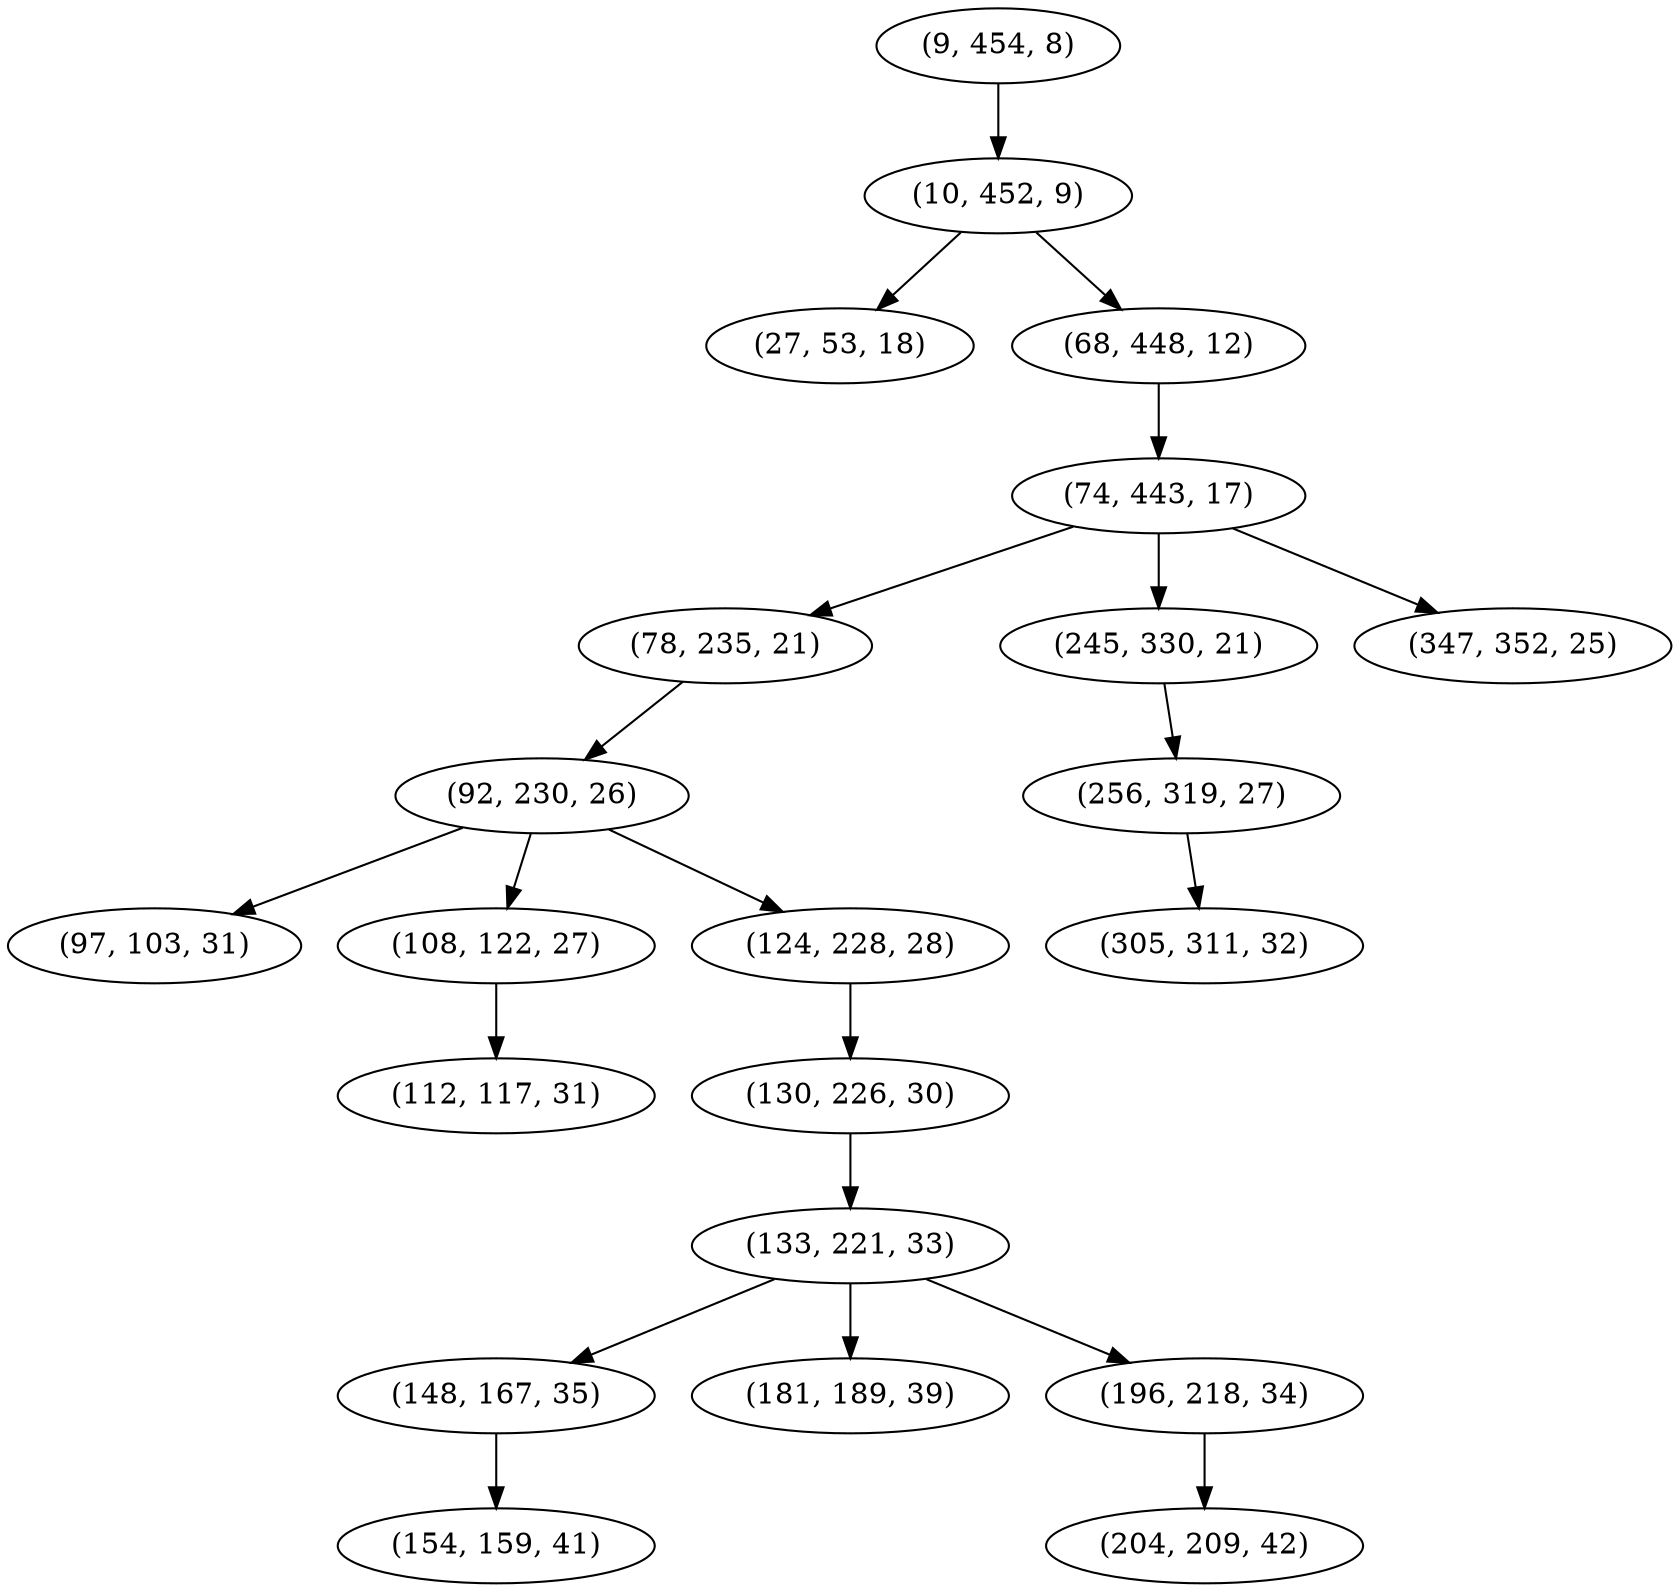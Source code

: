 digraph tree {
    "(9, 454, 8)";
    "(10, 452, 9)";
    "(27, 53, 18)";
    "(68, 448, 12)";
    "(74, 443, 17)";
    "(78, 235, 21)";
    "(92, 230, 26)";
    "(97, 103, 31)";
    "(108, 122, 27)";
    "(112, 117, 31)";
    "(124, 228, 28)";
    "(130, 226, 30)";
    "(133, 221, 33)";
    "(148, 167, 35)";
    "(154, 159, 41)";
    "(181, 189, 39)";
    "(196, 218, 34)";
    "(204, 209, 42)";
    "(245, 330, 21)";
    "(256, 319, 27)";
    "(305, 311, 32)";
    "(347, 352, 25)";
    "(9, 454, 8)" -> "(10, 452, 9)";
    "(10, 452, 9)" -> "(27, 53, 18)";
    "(10, 452, 9)" -> "(68, 448, 12)";
    "(68, 448, 12)" -> "(74, 443, 17)";
    "(74, 443, 17)" -> "(78, 235, 21)";
    "(74, 443, 17)" -> "(245, 330, 21)";
    "(74, 443, 17)" -> "(347, 352, 25)";
    "(78, 235, 21)" -> "(92, 230, 26)";
    "(92, 230, 26)" -> "(97, 103, 31)";
    "(92, 230, 26)" -> "(108, 122, 27)";
    "(92, 230, 26)" -> "(124, 228, 28)";
    "(108, 122, 27)" -> "(112, 117, 31)";
    "(124, 228, 28)" -> "(130, 226, 30)";
    "(130, 226, 30)" -> "(133, 221, 33)";
    "(133, 221, 33)" -> "(148, 167, 35)";
    "(133, 221, 33)" -> "(181, 189, 39)";
    "(133, 221, 33)" -> "(196, 218, 34)";
    "(148, 167, 35)" -> "(154, 159, 41)";
    "(196, 218, 34)" -> "(204, 209, 42)";
    "(245, 330, 21)" -> "(256, 319, 27)";
    "(256, 319, 27)" -> "(305, 311, 32)";
}
